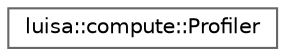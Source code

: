digraph "类继承关系图"
{
 // LATEX_PDF_SIZE
  bgcolor="transparent";
  edge [fontname=Helvetica,fontsize=10,labelfontname=Helvetica,labelfontsize=10];
  node [fontname=Helvetica,fontsize=10,shape=box,height=0.2,width=0.4];
  rankdir="LR";
  Node0 [id="Node000000",label="luisa::compute::Profiler",height=0.2,width=0.4,color="grey40", fillcolor="white", style="filled",URL="$classluisa_1_1compute_1_1_profiler.html",tooltip=" "];
}
